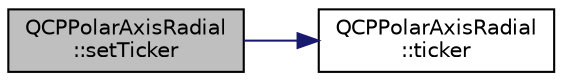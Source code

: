 digraph "QCPPolarAxisRadial::setTicker"
{
 // LATEX_PDF_SIZE
  edge [fontname="Helvetica",fontsize="10",labelfontname="Helvetica",labelfontsize="10"];
  node [fontname="Helvetica",fontsize="10",shape=record];
  rankdir="LR";
  Node1 [label="QCPPolarAxisRadial\l::setTicker",height=0.2,width=0.4,color="black", fillcolor="grey75", style="filled", fontcolor="black",tooltip=" "];
  Node1 -> Node2 [color="midnightblue",fontsize="10",style="solid",fontname="Helvetica"];
  Node2 [label="QCPPolarAxisRadial\l::ticker",height=0.2,width=0.4,color="black", fillcolor="white", style="filled",URL="$classQCPPolarAxisRadial.html#a0c38b1920e69759bcc733975d5fbe758",tooltip=" "];
}

